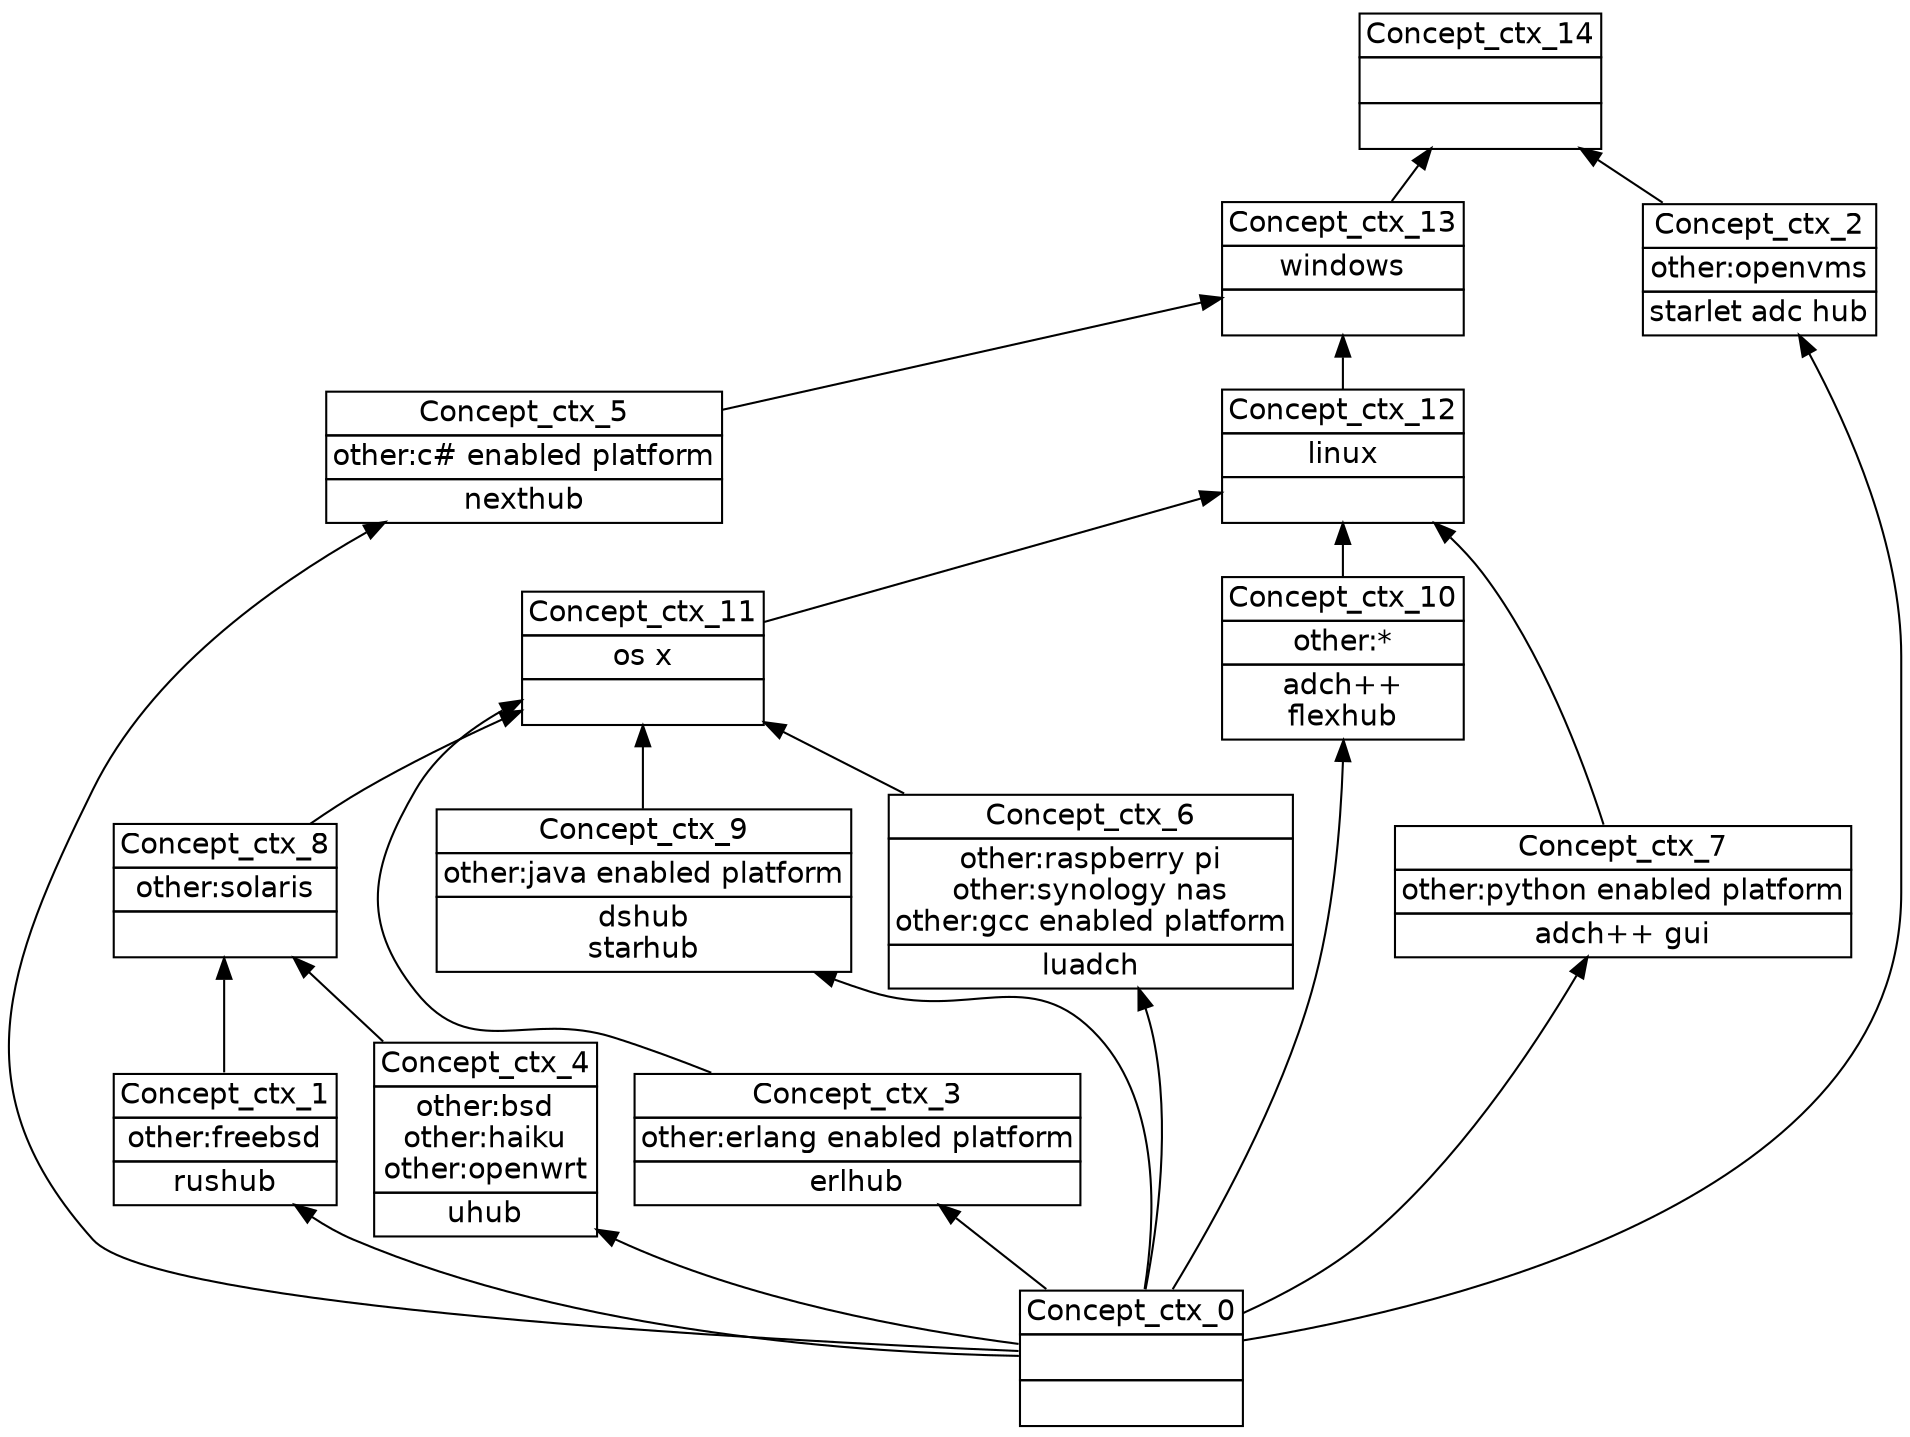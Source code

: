 digraph G { 
	rankdir=BT;
	margin=0;
	node [margin="0.03,0.03",fontname="DejaVu Sans"];
	ranksep=0.3;
	nodesep=0.2;
//graph[label="name:ctx,concept number:15,object number:11,attribute number:17"
0 [shape=none,label=<<table border="0" cellborder="1" cellspacing="0" port="p"><tr><td>Concept_ctx_14</td></tr><tr><td><br/></td></tr><tr><td><br/></td></tr></table>>];
1 [shape=none,label=<<table border="0" cellborder="1" cellspacing="0" port="p"><tr><td>Concept_ctx_13</td></tr><tr><td>windows<br/></td></tr><tr><td><br/></td></tr></table>>];
2 [shape=none,label=<<table border="0" cellborder="1" cellspacing="0" port="p"><tr><td>Concept_ctx_12</td></tr><tr><td>linux<br/></td></tr><tr><td><br/></td></tr></table>>];
3 [shape=none,label=<<table border="0" cellborder="1" cellspacing="0" port="p"><tr><td>Concept_ctx_11</td></tr><tr><td>os x<br/></td></tr><tr><td><br/></td></tr></table>>];
4 [shape=none,label=<<table border="0" cellborder="1" cellspacing="0" port="p"><tr><td>Concept_ctx_0</td></tr><tr><td><br/></td></tr><tr><td><br/></td></tr></table>>];
5 [shape=none,label=<<table border="0" cellborder="1" cellspacing="0" port="p"><tr><td>Concept_ctx_10</td></tr><tr><td>other:*<br/></td></tr><tr><td>adch++<br/>flexhub<br/></td></tr></table>>];
6 [shape=none,label=<<table border="0" cellborder="1" cellspacing="0" port="p"><tr><td>Concept_ctx_7</td></tr><tr><td>other:python enabled platform<br/></td></tr><tr><td>adch++ gui<br/></td></tr></table>>];
7 [shape=none,label=<<table border="0" cellborder="1" cellspacing="0" port="p"><tr><td>Concept_ctx_9</td></tr><tr><td>other:java enabled platform<br/></td></tr><tr><td>dshub<br/>starhub<br/></td></tr></table>>];
8 [shape=none,label=<<table border="0" cellborder="1" cellspacing="0" port="p"><tr><td>Concept_ctx_6</td></tr><tr><td>other:raspberry pi<br/>other:synology nas<br/>other:gcc enabled platform<br/></td></tr><tr><td>luadch<br/></td></tr></table>>];
9 [shape=none,label=<<table border="0" cellborder="1" cellspacing="0" port="p"><tr><td>Concept_ctx_5</td></tr><tr><td>other:c# enabled platform<br/></td></tr><tr><td>nexthub<br/></td></tr></table>>];
10 [shape=none,label=<<table border="0" cellborder="1" cellspacing="0" port="p"><tr><td>Concept_ctx_4</td></tr><tr><td>other:bsd<br/>other:haiku<br/>other:openwrt<br/></td></tr><tr><td>uhub<br/></td></tr></table>>];
11 [shape=none,label=<<table border="0" cellborder="1" cellspacing="0" port="p"><tr><td>Concept_ctx_8</td></tr><tr><td>other:solaris<br/></td></tr><tr><td><br/></td></tr></table>>];
12 [shape=none,label=<<table border="0" cellborder="1" cellspacing="0" port="p"><tr><td>Concept_ctx_3</td></tr><tr><td>other:erlang enabled platform<br/></td></tr><tr><td>erlhub<br/></td></tr></table>>];
13 [shape=none,label=<<table border="0" cellborder="1" cellspacing="0" port="p"><tr><td>Concept_ctx_2</td></tr><tr><td>other:openvms<br/></td></tr><tr><td>starlet adc hub<br/></td></tr></table>>];
14 [shape=none,label=<<table border="0" cellborder="1" cellspacing="0" port="p"><tr><td>Concept_ctx_1</td></tr><tr><td>other:freebsd<br/></td></tr><tr><td>rushub<br/></td></tr></table>>];
	1:p -> 0:p
	13:p -> 0:p
	2:p -> 1:p
	9:p -> 1:p
	5:p -> 2:p
	6:p -> 2:p
	3:p -> 2:p
	8:p -> 3:p
	11:p -> 3:p
	12:p -> 3:p
	7:p -> 3:p
	4:p -> 5:p
	4:p -> 6:p
	4:p -> 7:p
	4:p -> 8:p
	4:p -> 9:p
	4:p -> 10:p
	10:p -> 11:p
	14:p -> 11:p
	4:p -> 12:p
	4:p -> 13:p
	4:p -> 14:p
}